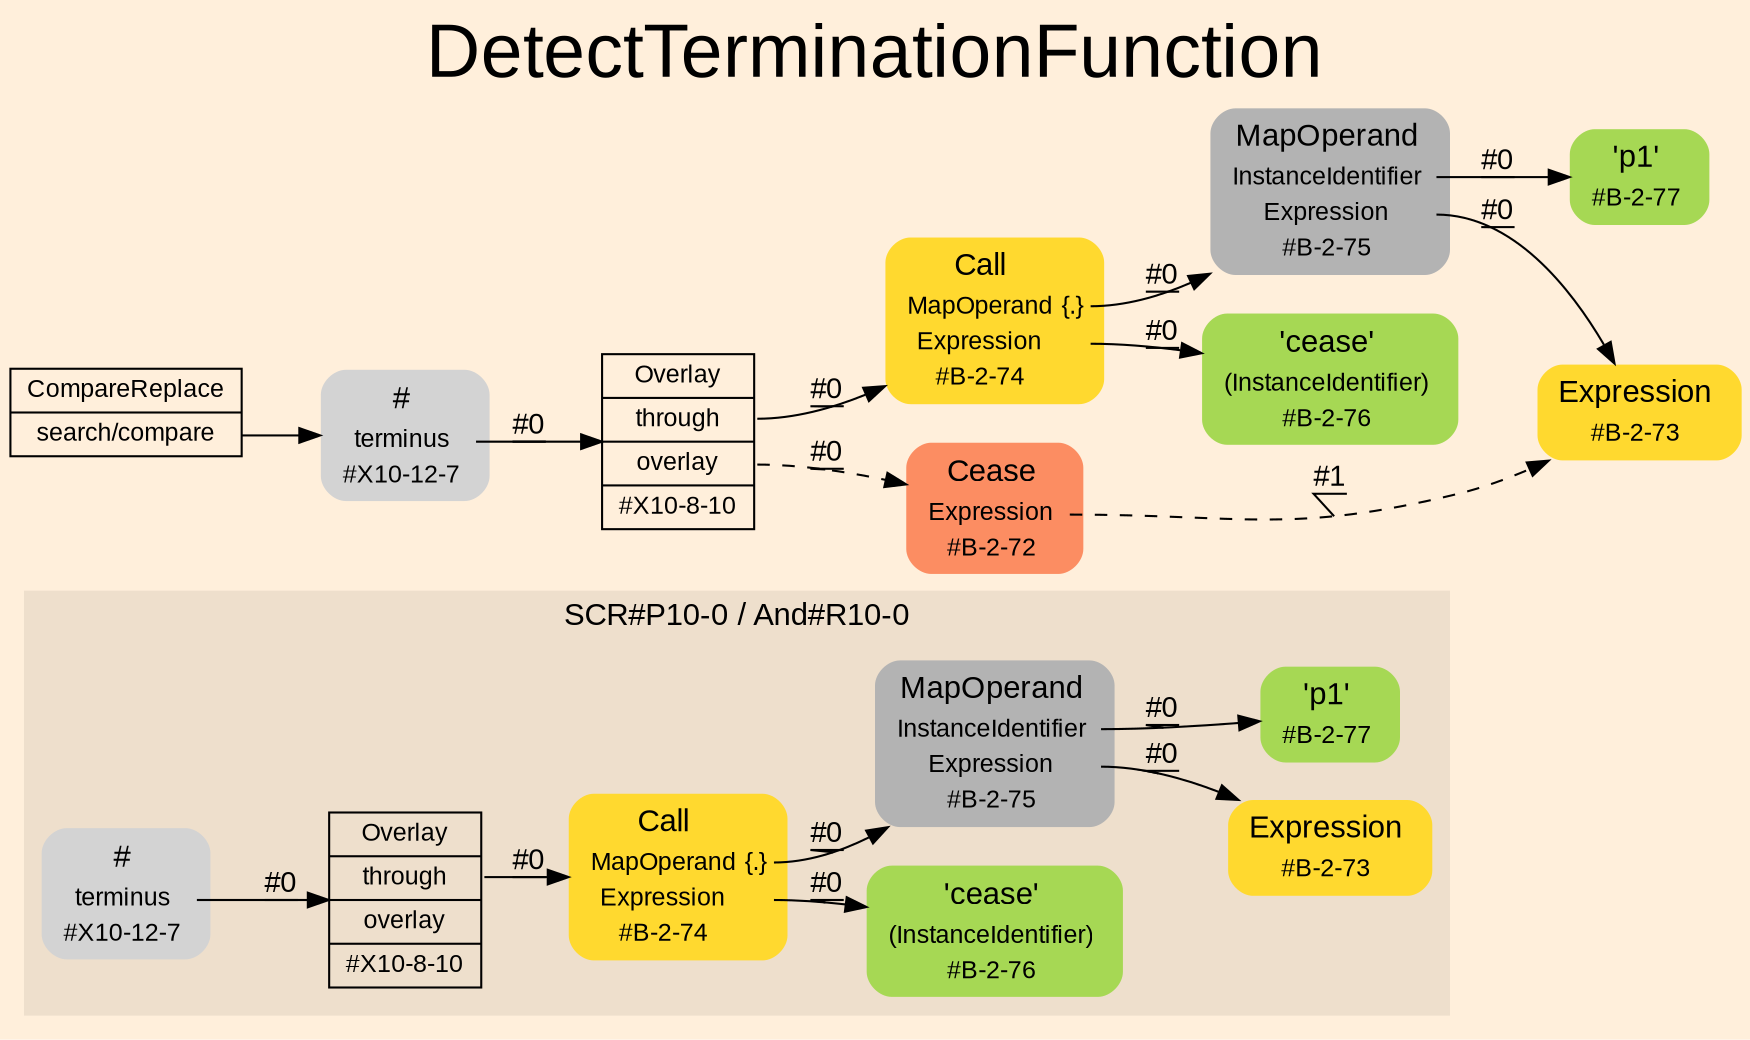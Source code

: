 digraph "DetectTerminationFunction" {
label = "DetectTerminationFunction"
labelloc = t
fontsize = "36"
graph [
    rankdir = "LR"
    ranksep = 0.3
    bgcolor = antiquewhite1
    color = black
    fontcolor = black
    fontname = "Arial"
];
node [
    fontname = "Arial"
];
edge [
    fontname = "Arial"
];

// -------------------- figure And#R10-0 --------------------
// -------- region And#R10-0 ----------
subgraph "clusterAnd#R10-0" {
    label = "SCR#P10-0 / And#R10-0"
    style = "filled"
    color = antiquewhite2
    fontsize = "15"
    "And#R10-0/#B-2-74" [
        // -------- block And#R10-0/#B-2-74 ----------
        shape = "plaintext"
        fillcolor = "/set28/6"
        label = <<TABLE BORDER="0" CELLBORDER="0" CELLSPACING="0">
         <TR><TD><FONT POINT-SIZE="15.0">Call</FONT></TD><TD></TD></TR>
         <TR><TD>MapOperand</TD><TD PORT="port0">{.}</TD></TR>
         <TR><TD>Expression</TD><TD PORT="port1"></TD></TR>
         <TR><TD>#B-2-74</TD><TD PORT="port2"></TD></TR>
        </TABLE>>
        style = "rounded,filled"
        fontsize = "12"
    ];
    
    "And#R10-0/#B-2-73" [
        // -------- block And#R10-0/#B-2-73 ----------
        shape = "plaintext"
        fillcolor = "/set28/6"
        label = <<TABLE BORDER="0" CELLBORDER="0" CELLSPACING="0">
         <TR><TD><FONT POINT-SIZE="15.0">Expression</FONT></TD><TD></TD></TR>
         <TR><TD>#B-2-73</TD><TD PORT="port0"></TD></TR>
        </TABLE>>
        style = "rounded,filled"
        fontsize = "12"
    ];
    
    "And#R10-0/#B-2-77" [
        // -------- block And#R10-0/#B-2-77 ----------
        shape = "plaintext"
        fillcolor = "/set28/5"
        label = <<TABLE BORDER="0" CELLBORDER="0" CELLSPACING="0">
         <TR><TD><FONT POINT-SIZE="15.0">'p1'</FONT></TD><TD></TD></TR>
         <TR><TD>#B-2-77</TD><TD PORT="port0"></TD></TR>
        </TABLE>>
        style = "rounded,filled"
        fontsize = "12"
    ];
    
    "And#R10-0/#X10-8-10" [
        // -------- block And#R10-0/#X10-8-10 ----------
        shape = "record"
        fillcolor = antiquewhite2
        label = "<fixed> Overlay | <port0> through | <port1> overlay | <port2> #X10-8-10"
        style = "filled"
        fontsize = "12"
        color = black
        fontcolor = black
    ];
    
    "And#R10-0/#X10-12-7" [
        // -------- block And#R10-0/#X10-12-7 ----------
        shape = "plaintext"
        label = <<TABLE BORDER="0" CELLBORDER="0" CELLSPACING="0">
         <TR><TD><FONT POINT-SIZE="15.0">#</FONT></TD><TD></TD></TR>
         <TR><TD>terminus</TD><TD PORT="port0"></TD></TR>
         <TR><TD>#X10-12-7</TD><TD PORT="port1"></TD></TR>
        </TABLE>>
        style = "rounded,filled"
        fontsize = "12"
    ];
    
    "And#R10-0/#B-2-75" [
        // -------- block And#R10-0/#B-2-75 ----------
        shape = "plaintext"
        fillcolor = "/set28/8"
        label = <<TABLE BORDER="0" CELLBORDER="0" CELLSPACING="0">
         <TR><TD><FONT POINT-SIZE="15.0">MapOperand</FONT></TD><TD></TD></TR>
         <TR><TD>InstanceIdentifier</TD><TD PORT="port0"></TD></TR>
         <TR><TD>Expression</TD><TD PORT="port1"></TD></TR>
         <TR><TD>#B-2-75</TD><TD PORT="port2"></TD></TR>
        </TABLE>>
        style = "rounded,filled"
        fontsize = "12"
    ];
    
    "And#R10-0/#B-2-76" [
        // -------- block And#R10-0/#B-2-76 ----------
        shape = "plaintext"
        fillcolor = "/set28/5"
        label = <<TABLE BORDER="0" CELLBORDER="0" CELLSPACING="0">
         <TR><TD><FONT POINT-SIZE="15.0">'cease'</FONT></TD><TD></TD></TR>
         <TR><TD>(InstanceIdentifier)</TD><TD PORT="port0"></TD></TR>
         <TR><TD>#B-2-76</TD><TD PORT="port1"></TD></TR>
        </TABLE>>
        style = "rounded,filled"
        fontsize = "12"
    ];
    
}

"And#R10-0/#B-2-74":port0 -> "And#R10-0/#B-2-75" [
    label = "#0"
    decorate = true
    color = black
    fontcolor = black
];

"And#R10-0/#B-2-74":port1 -> "And#R10-0/#B-2-76" [
    label = "#0"
    decorate = true
    color = black
    fontcolor = black
];

"And#R10-0/#X10-8-10":port0 -> "And#R10-0/#B-2-74" [
    label = "#0"
    decorate = true
    color = black
    fontcolor = black
];

"And#R10-0/#X10-12-7":port0 -> "And#R10-0/#X10-8-10" [
    label = "#0"
    decorate = true
    color = black
    fontcolor = black
];

"And#R10-0/#B-2-75":port0 -> "And#R10-0/#B-2-77" [
    label = "#0"
    decorate = true
    color = black
    fontcolor = black
];

"And#R10-0/#B-2-75":port1 -> "And#R10-0/#B-2-73" [
    label = "#0"
    decorate = true
    color = black
    fontcolor = black
];


// -------------------- transformation figure --------------------
"CR#X10-10-10" [
    // -------- block CR#X10-10-10 ----------
    shape = "record"
    fillcolor = antiquewhite1
    label = "<fixed> CompareReplace | <port0> search/compare"
    style = "filled"
    fontsize = "12"
    color = black
    fontcolor = black
];

"#X10-12-7" [
    // -------- block #X10-12-7 ----------
    shape = "plaintext"
    label = <<TABLE BORDER="0" CELLBORDER="0" CELLSPACING="0">
     <TR><TD><FONT POINT-SIZE="15.0">#</FONT></TD><TD></TD></TR>
     <TR><TD>terminus</TD><TD PORT="port0"></TD></TR>
     <TR><TD>#X10-12-7</TD><TD PORT="port1"></TD></TR>
    </TABLE>>
    style = "rounded,filled"
    fontsize = "12"
];

"#X10-8-10" [
    // -------- block #X10-8-10 ----------
    shape = "record"
    fillcolor = antiquewhite1
    label = "<fixed> Overlay | <port0> through | <port1> overlay | <port2> #X10-8-10"
    style = "filled"
    fontsize = "12"
    color = black
    fontcolor = black
];

"#B-2-74" [
    // -------- block #B-2-74 ----------
    shape = "plaintext"
    fillcolor = "/set28/6"
    label = <<TABLE BORDER="0" CELLBORDER="0" CELLSPACING="0">
     <TR><TD><FONT POINT-SIZE="15.0">Call</FONT></TD><TD></TD></TR>
     <TR><TD>MapOperand</TD><TD PORT="port0">{.}</TD></TR>
     <TR><TD>Expression</TD><TD PORT="port1"></TD></TR>
     <TR><TD>#B-2-74</TD><TD PORT="port2"></TD></TR>
    </TABLE>>
    style = "rounded,filled"
    fontsize = "12"
];

"#B-2-75" [
    // -------- block #B-2-75 ----------
    shape = "plaintext"
    fillcolor = "/set28/8"
    label = <<TABLE BORDER="0" CELLBORDER="0" CELLSPACING="0">
     <TR><TD><FONT POINT-SIZE="15.0">MapOperand</FONT></TD><TD></TD></TR>
     <TR><TD>InstanceIdentifier</TD><TD PORT="port0"></TD></TR>
     <TR><TD>Expression</TD><TD PORT="port1"></TD></TR>
     <TR><TD>#B-2-75</TD><TD PORT="port2"></TD></TR>
    </TABLE>>
    style = "rounded,filled"
    fontsize = "12"
];

"#B-2-77" [
    // -------- block #B-2-77 ----------
    shape = "plaintext"
    fillcolor = "/set28/5"
    label = <<TABLE BORDER="0" CELLBORDER="0" CELLSPACING="0">
     <TR><TD><FONT POINT-SIZE="15.0">'p1'</FONT></TD><TD></TD></TR>
     <TR><TD>#B-2-77</TD><TD PORT="port0"></TD></TR>
    </TABLE>>
    style = "rounded,filled"
    fontsize = "12"
];

"#B-2-73" [
    // -------- block #B-2-73 ----------
    shape = "plaintext"
    fillcolor = "/set28/6"
    label = <<TABLE BORDER="0" CELLBORDER="0" CELLSPACING="0">
     <TR><TD><FONT POINT-SIZE="15.0">Expression</FONT></TD><TD></TD></TR>
     <TR><TD>#B-2-73</TD><TD PORT="port0"></TD></TR>
    </TABLE>>
    style = "rounded,filled"
    fontsize = "12"
];

"#B-2-76" [
    // -------- block #B-2-76 ----------
    shape = "plaintext"
    fillcolor = "/set28/5"
    label = <<TABLE BORDER="0" CELLBORDER="0" CELLSPACING="0">
     <TR><TD><FONT POINT-SIZE="15.0">'cease'</FONT></TD><TD></TD></TR>
     <TR><TD>(InstanceIdentifier)</TD><TD PORT="port0"></TD></TR>
     <TR><TD>#B-2-76</TD><TD PORT="port1"></TD></TR>
    </TABLE>>
    style = "rounded,filled"
    fontsize = "12"
];

"#B-2-72" [
    // -------- block #B-2-72 ----------
    shape = "plaintext"
    fillcolor = "/set28/2"
    label = <<TABLE BORDER="0" CELLBORDER="0" CELLSPACING="0">
     <TR><TD><FONT POINT-SIZE="15.0">Cease</FONT></TD><TD></TD></TR>
     <TR><TD>Expression</TD><TD PORT="port0"></TD></TR>
     <TR><TD>#B-2-72</TD><TD PORT="port1"></TD></TR>
    </TABLE>>
    style = "rounded,filled"
    fontsize = "12"
];

"CR#X10-10-10":port0 -> "#X10-12-7" [
    label = ""
    decorate = true
    color = black
    fontcolor = black
];

"#X10-12-7":port0 -> "#X10-8-10" [
    label = "#0"
    decorate = true
    color = black
    fontcolor = black
];

"#X10-8-10":port0 -> "#B-2-74" [
    label = "#0"
    decorate = true
    color = black
    fontcolor = black
];

"#X10-8-10":port1 -> "#B-2-72" [
    style="dashed"
    label = "#0"
    decorate = true
    color = black
    fontcolor = black
];

"#B-2-74":port0 -> "#B-2-75" [
    label = "#0"
    decorate = true
    color = black
    fontcolor = black
];

"#B-2-74":port1 -> "#B-2-76" [
    label = "#0"
    decorate = true
    color = black
    fontcolor = black
];

"#B-2-75":port0 -> "#B-2-77" [
    label = "#0"
    decorate = true
    color = black
    fontcolor = black
];

"#B-2-75":port1 -> "#B-2-73" [
    label = "#0"
    decorate = true
    color = black
    fontcolor = black
];

"#B-2-72":port0 -> "#B-2-73" [
    style="dashed"
    label = "#1"
    decorate = true
    color = black
    fontcolor = black
];


}
